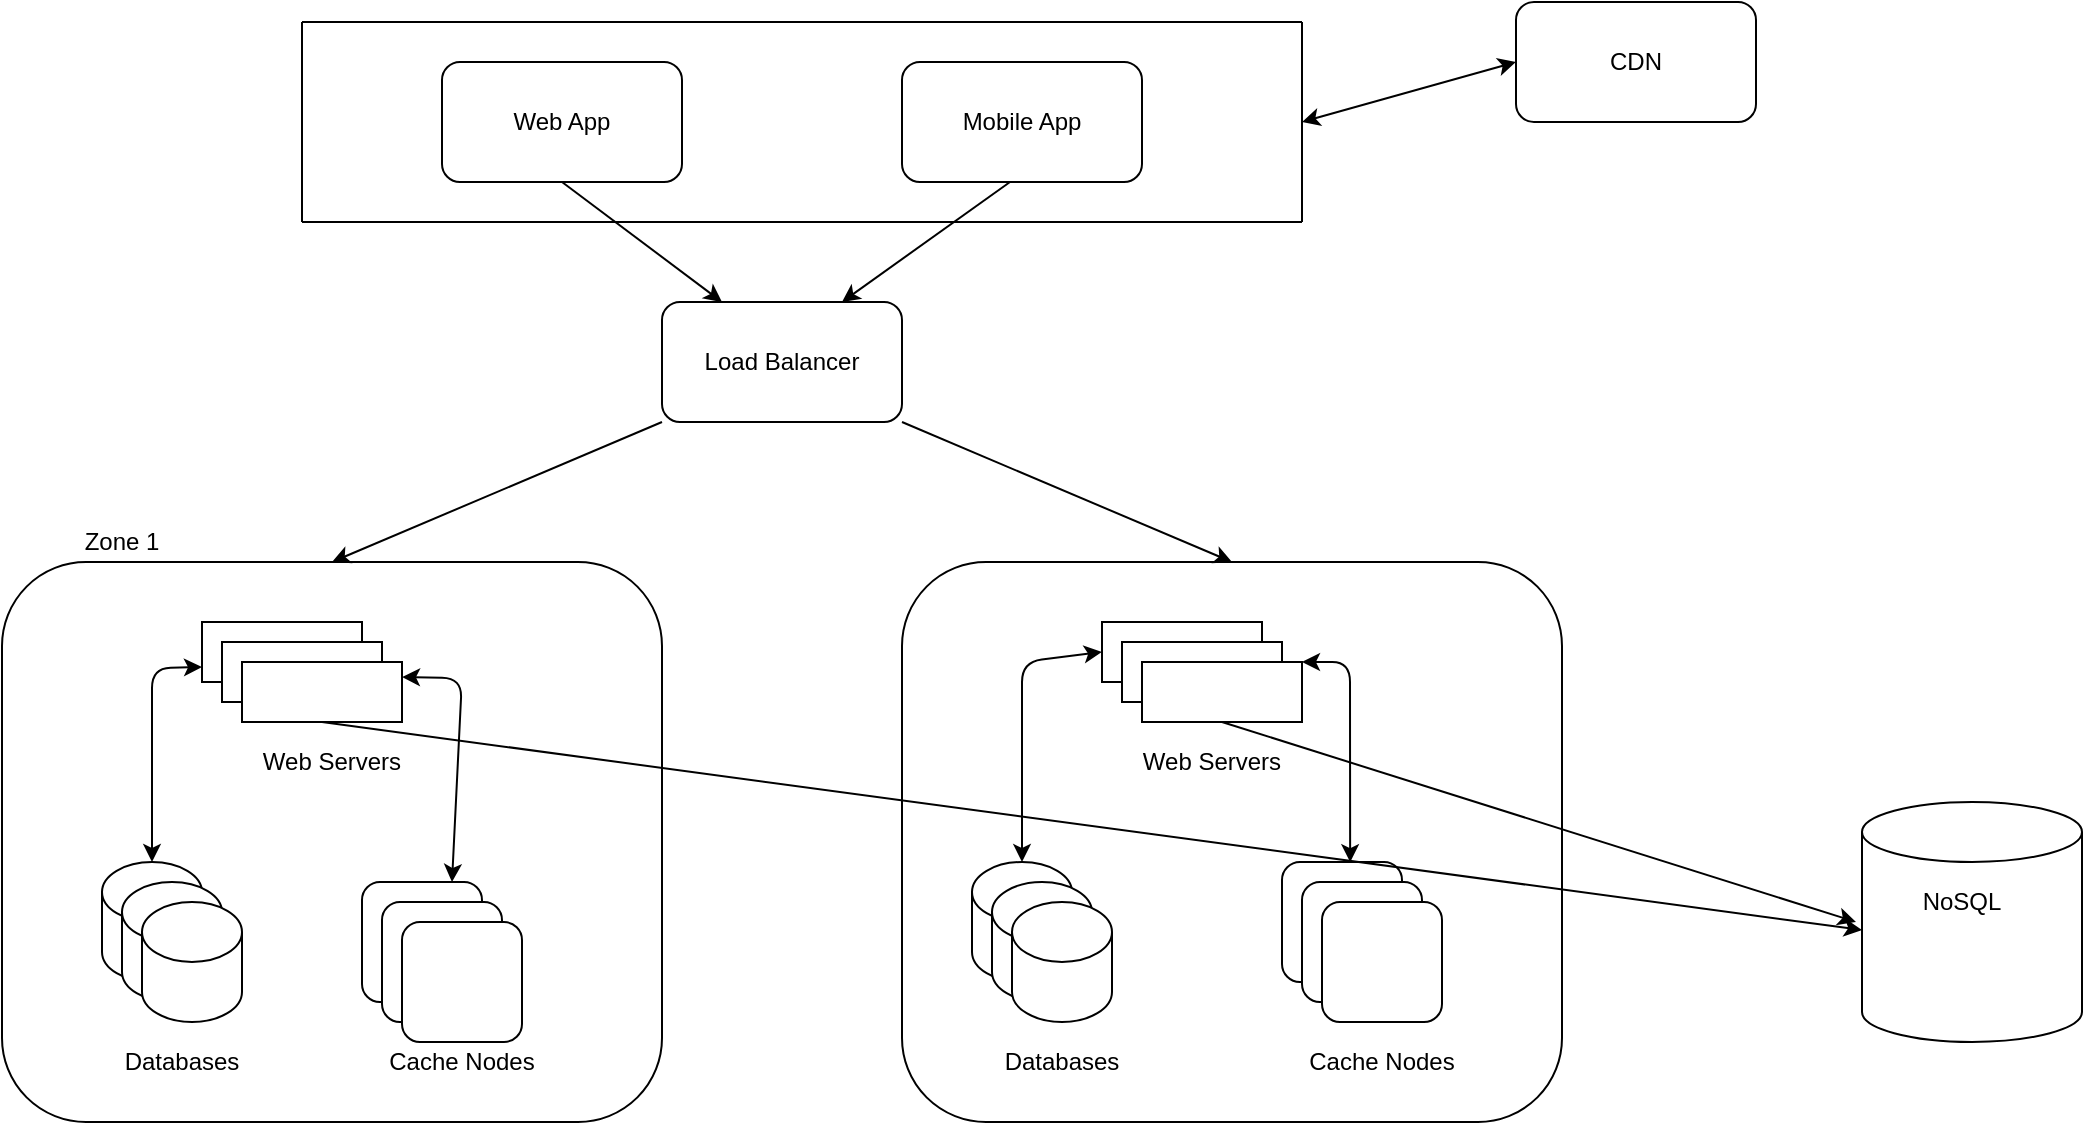 <mxfile version="14.4.4" type="github">
  <diagram id="C5RBs43oDa-KdzZeNtuy" name="Page-1">
    <mxGraphModel dx="1195" dy="3069" grid="1" gridSize="10" guides="1" tooltips="1" connect="1" arrows="1" fold="1" page="1" pageScale="1" pageWidth="1654" pageHeight="2336" math="0" shadow="0">
      <root>
        <mxCell id="WIyWlLk6GJQsqaUBKTNV-0" />
        <mxCell id="WIyWlLk6GJQsqaUBKTNV-1" parent="WIyWlLk6GJQsqaUBKTNV-0" />
        <mxCell id="M88sPrNqXyPa1sff3NL5-0" value="Mobile App" style="rounded=1;whiteSpace=wrap;html=1;" vertex="1" parent="WIyWlLk6GJQsqaUBKTNV-1">
          <mxGeometry x="460" y="20" width="120" height="60" as="geometry" />
        </mxCell>
        <mxCell id="M88sPrNqXyPa1sff3NL5-1" style="edgeStyle=orthogonalEdgeStyle;rounded=0;orthogonalLoop=1;jettySize=auto;html=1;exitX=0.5;exitY=1;exitDx=0;exitDy=0;" edge="1" parent="WIyWlLk6GJQsqaUBKTNV-1" source="M88sPrNqXyPa1sff3NL5-0" target="M88sPrNqXyPa1sff3NL5-0">
          <mxGeometry relative="1" as="geometry" />
        </mxCell>
        <mxCell id="M88sPrNqXyPa1sff3NL5-3" value="Web App" style="rounded=1;whiteSpace=wrap;html=1;" vertex="1" parent="WIyWlLk6GJQsqaUBKTNV-1">
          <mxGeometry x="230" y="20" width="120" height="60" as="geometry" />
        </mxCell>
        <mxCell id="M88sPrNqXyPa1sff3NL5-5" value="Load Balancer" style="rounded=1;whiteSpace=wrap;html=1;" vertex="1" parent="WIyWlLk6GJQsqaUBKTNV-1">
          <mxGeometry x="340" y="140" width="120" height="60" as="geometry" />
        </mxCell>
        <mxCell id="M88sPrNqXyPa1sff3NL5-6" value="" style="endArrow=classic;html=1;exitX=0.5;exitY=1;exitDx=0;exitDy=0;entryX=0.25;entryY=0;entryDx=0;entryDy=0;" edge="1" parent="WIyWlLk6GJQsqaUBKTNV-1" source="M88sPrNqXyPa1sff3NL5-3" target="M88sPrNqXyPa1sff3NL5-5">
          <mxGeometry width="50" height="50" relative="1" as="geometry">
            <mxPoint x="390" y="310" as="sourcePoint" />
            <mxPoint x="440" y="260" as="targetPoint" />
          </mxGeometry>
        </mxCell>
        <mxCell id="M88sPrNqXyPa1sff3NL5-7" value="" style="endArrow=classic;html=1;entryX=0.75;entryY=0;entryDx=0;entryDy=0;exitX=0.45;exitY=1;exitDx=0;exitDy=0;exitPerimeter=0;" edge="1" parent="WIyWlLk6GJQsqaUBKTNV-1" source="M88sPrNqXyPa1sff3NL5-0" target="M88sPrNqXyPa1sff3NL5-5">
          <mxGeometry width="50" height="50" relative="1" as="geometry">
            <mxPoint x="280" y="100" as="sourcePoint" />
            <mxPoint x="440" y="260" as="targetPoint" />
          </mxGeometry>
        </mxCell>
        <mxCell id="M88sPrNqXyPa1sff3NL5-8" value="" style="rounded=1;whiteSpace=wrap;html=1;" vertex="1" parent="WIyWlLk6GJQsqaUBKTNV-1">
          <mxGeometry x="10" y="270" width="330" height="280" as="geometry" />
        </mxCell>
        <mxCell id="M88sPrNqXyPa1sff3NL5-9" value="Zone 1" style="text;html=1;strokeColor=none;fillColor=none;align=center;verticalAlign=middle;whiteSpace=wrap;rounded=0;" vertex="1" parent="WIyWlLk6GJQsqaUBKTNV-1">
          <mxGeometry x="50" y="250" width="40" height="20" as="geometry" />
        </mxCell>
        <mxCell id="M88sPrNqXyPa1sff3NL5-10" value="" style="shape=cylinder3;whiteSpace=wrap;html=1;boundedLbl=1;backgroundOutline=1;size=15;" vertex="1" parent="WIyWlLk6GJQsqaUBKTNV-1">
          <mxGeometry x="60" y="420" width="50" height="60" as="geometry" />
        </mxCell>
        <mxCell id="M88sPrNqXyPa1sff3NL5-11" value="" style="shape=cylinder3;whiteSpace=wrap;html=1;boundedLbl=1;backgroundOutline=1;size=15;" vertex="1" parent="WIyWlLk6GJQsqaUBKTNV-1">
          <mxGeometry x="70" y="430" width="50" height="60" as="geometry" />
        </mxCell>
        <mxCell id="M88sPrNqXyPa1sff3NL5-12" value="" style="shape=cylinder3;whiteSpace=wrap;html=1;boundedLbl=1;backgroundOutline=1;size=15;" vertex="1" parent="WIyWlLk6GJQsqaUBKTNV-1">
          <mxGeometry x="80" y="440" width="50" height="60" as="geometry" />
        </mxCell>
        <mxCell id="M88sPrNqXyPa1sff3NL5-14" value="" style="rounded=0;whiteSpace=wrap;html=1;" vertex="1" parent="WIyWlLk6GJQsqaUBKTNV-1">
          <mxGeometry x="110" y="300" width="80" height="30" as="geometry" />
        </mxCell>
        <mxCell id="M88sPrNqXyPa1sff3NL5-17" value="Web Servers" style="text;html=1;strokeColor=none;fillColor=none;align=center;verticalAlign=middle;whiteSpace=wrap;rounded=0;" vertex="1" parent="WIyWlLk6GJQsqaUBKTNV-1">
          <mxGeometry x="130" y="360" width="90" height="20" as="geometry" />
        </mxCell>
        <mxCell id="M88sPrNqXyPa1sff3NL5-18" value="Databases" style="text;html=1;strokeColor=none;fillColor=none;align=center;verticalAlign=middle;whiteSpace=wrap;rounded=0;" vertex="1" parent="WIyWlLk6GJQsqaUBKTNV-1">
          <mxGeometry x="80" y="510" width="40" height="20" as="geometry" />
        </mxCell>
        <mxCell id="M88sPrNqXyPa1sff3NL5-19" value="" style="rounded=1;whiteSpace=wrap;html=1;" vertex="1" parent="WIyWlLk6GJQsqaUBKTNV-1">
          <mxGeometry x="190" y="430" width="60" height="60" as="geometry" />
        </mxCell>
        <mxCell id="M88sPrNqXyPa1sff3NL5-20" value="" style="rounded=1;whiteSpace=wrap;html=1;" vertex="1" parent="WIyWlLk6GJQsqaUBKTNV-1">
          <mxGeometry x="200" y="440" width="60" height="60" as="geometry" />
        </mxCell>
        <mxCell id="M88sPrNqXyPa1sff3NL5-21" value="" style="rounded=1;whiteSpace=wrap;html=1;" vertex="1" parent="WIyWlLk6GJQsqaUBKTNV-1">
          <mxGeometry x="210" y="450" width="60" height="60" as="geometry" />
        </mxCell>
        <mxCell id="M88sPrNqXyPa1sff3NL5-22" value="Cache Nodes" style="text;html=1;strokeColor=none;fillColor=none;align=center;verticalAlign=middle;whiteSpace=wrap;rounded=0;" vertex="1" parent="WIyWlLk6GJQsqaUBKTNV-1">
          <mxGeometry x="195" y="510" width="90" height="20" as="geometry" />
        </mxCell>
        <mxCell id="M88sPrNqXyPa1sff3NL5-23" value="" style="endArrow=classic;html=1;exitX=0;exitY=1;exitDx=0;exitDy=0;entryX=0.5;entryY=0;entryDx=0;entryDy=0;" edge="1" parent="WIyWlLk6GJQsqaUBKTNV-1" source="M88sPrNqXyPa1sff3NL5-5" target="M88sPrNqXyPa1sff3NL5-8">
          <mxGeometry width="50" height="50" relative="1" as="geometry">
            <mxPoint x="390" y="290" as="sourcePoint" />
            <mxPoint x="440" y="240" as="targetPoint" />
          </mxGeometry>
        </mxCell>
        <mxCell id="M88sPrNqXyPa1sff3NL5-24" value="" style="rounded=1;whiteSpace=wrap;html=1;" vertex="1" parent="WIyWlLk6GJQsqaUBKTNV-1">
          <mxGeometry x="460" y="270" width="330" height="280" as="geometry" />
        </mxCell>
        <mxCell id="M88sPrNqXyPa1sff3NL5-25" value="" style="rounded=0;whiteSpace=wrap;html=1;" vertex="1" parent="WIyWlLk6GJQsqaUBKTNV-1">
          <mxGeometry x="560" y="300" width="80" height="30" as="geometry" />
        </mxCell>
        <mxCell id="M88sPrNqXyPa1sff3NL5-26" value="" style="rounded=0;whiteSpace=wrap;html=1;" vertex="1" parent="WIyWlLk6GJQsqaUBKTNV-1">
          <mxGeometry x="570" y="310" width="80" height="30" as="geometry" />
        </mxCell>
        <mxCell id="M88sPrNqXyPa1sff3NL5-27" value="" style="rounded=0;whiteSpace=wrap;html=1;" vertex="1" parent="WIyWlLk6GJQsqaUBKTNV-1">
          <mxGeometry x="580" y="320" width="80" height="30" as="geometry" />
        </mxCell>
        <mxCell id="M88sPrNqXyPa1sff3NL5-28" value="" style="shape=cylinder3;whiteSpace=wrap;html=1;boundedLbl=1;backgroundOutline=1;size=15;" vertex="1" parent="WIyWlLk6GJQsqaUBKTNV-1">
          <mxGeometry x="495" y="420" width="50" height="60" as="geometry" />
        </mxCell>
        <mxCell id="M88sPrNqXyPa1sff3NL5-29" value="" style="shape=cylinder3;whiteSpace=wrap;html=1;boundedLbl=1;backgroundOutline=1;size=15;" vertex="1" parent="WIyWlLk6GJQsqaUBKTNV-1">
          <mxGeometry x="505" y="430" width="50" height="60" as="geometry" />
        </mxCell>
        <mxCell id="M88sPrNqXyPa1sff3NL5-30" value="" style="shape=cylinder3;whiteSpace=wrap;html=1;boundedLbl=1;backgroundOutline=1;size=15;" vertex="1" parent="WIyWlLk6GJQsqaUBKTNV-1">
          <mxGeometry x="515" y="440" width="50" height="60" as="geometry" />
        </mxCell>
        <mxCell id="M88sPrNqXyPa1sff3NL5-31" value="" style="rounded=1;whiteSpace=wrap;html=1;" vertex="1" parent="WIyWlLk6GJQsqaUBKTNV-1">
          <mxGeometry x="650" y="420" width="60" height="60" as="geometry" />
        </mxCell>
        <mxCell id="M88sPrNqXyPa1sff3NL5-34" value="" style="rounded=1;whiteSpace=wrap;html=1;" vertex="1" parent="WIyWlLk6GJQsqaUBKTNV-1">
          <mxGeometry x="660" y="430" width="60" height="60" as="geometry" />
        </mxCell>
        <mxCell id="M88sPrNqXyPa1sff3NL5-35" value="" style="rounded=1;whiteSpace=wrap;html=1;" vertex="1" parent="WIyWlLk6GJQsqaUBKTNV-1">
          <mxGeometry x="670" y="440" width="60" height="60" as="geometry" />
        </mxCell>
        <mxCell id="M88sPrNqXyPa1sff3NL5-36" value="Web Servers" style="text;html=1;strokeColor=none;fillColor=none;align=center;verticalAlign=middle;whiteSpace=wrap;rounded=0;" vertex="1" parent="WIyWlLk6GJQsqaUBKTNV-1">
          <mxGeometry x="570" y="360" width="90" height="20" as="geometry" />
        </mxCell>
        <mxCell id="M88sPrNqXyPa1sff3NL5-37" value="" style="rounded=0;whiteSpace=wrap;html=1;" vertex="1" parent="WIyWlLk6GJQsqaUBKTNV-1">
          <mxGeometry x="120" y="310" width="80" height="30" as="geometry" />
        </mxCell>
        <mxCell id="M88sPrNqXyPa1sff3NL5-38" value="" style="rounded=0;whiteSpace=wrap;html=1;" vertex="1" parent="WIyWlLk6GJQsqaUBKTNV-1">
          <mxGeometry x="130" y="320" width="80" height="30" as="geometry" />
        </mxCell>
        <mxCell id="M88sPrNqXyPa1sff3NL5-39" value="" style="endArrow=classic;html=1;exitX=1;exitY=1;exitDx=0;exitDy=0;entryX=0.5;entryY=0;entryDx=0;entryDy=0;" edge="1" parent="WIyWlLk6GJQsqaUBKTNV-1" source="M88sPrNqXyPa1sff3NL5-5" target="M88sPrNqXyPa1sff3NL5-24">
          <mxGeometry width="50" height="50" relative="1" as="geometry">
            <mxPoint x="390" y="300" as="sourcePoint" />
            <mxPoint x="620" y="260" as="targetPoint" />
          </mxGeometry>
        </mxCell>
        <mxCell id="M88sPrNqXyPa1sff3NL5-41" value="Databases" style="text;html=1;strokeColor=none;fillColor=none;align=center;verticalAlign=middle;whiteSpace=wrap;rounded=0;" vertex="1" parent="WIyWlLk6GJQsqaUBKTNV-1">
          <mxGeometry x="520" y="510" width="40" height="20" as="geometry" />
        </mxCell>
        <mxCell id="M88sPrNqXyPa1sff3NL5-42" value="Cache Nodes" style="text;html=1;strokeColor=none;fillColor=none;align=center;verticalAlign=middle;whiteSpace=wrap;rounded=0;" vertex="1" parent="WIyWlLk6GJQsqaUBKTNV-1">
          <mxGeometry x="655" y="510" width="90" height="20" as="geometry" />
        </mxCell>
        <mxCell id="M88sPrNqXyPa1sff3NL5-44" value="" style="endArrow=classic;startArrow=classic;html=1;exitX=0.5;exitY=0;exitDx=0;exitDy=0;exitPerimeter=0;entryX=0;entryY=0.75;entryDx=0;entryDy=0;" edge="1" parent="WIyWlLk6GJQsqaUBKTNV-1" source="M88sPrNqXyPa1sff3NL5-10" target="M88sPrNqXyPa1sff3NL5-14">
          <mxGeometry width="50" height="50" relative="1" as="geometry">
            <mxPoint x="390" y="300" as="sourcePoint" />
            <mxPoint x="440" y="250" as="targetPoint" />
            <Array as="points">
              <mxPoint x="85" y="323" />
            </Array>
          </mxGeometry>
        </mxCell>
        <mxCell id="M88sPrNqXyPa1sff3NL5-45" value="" style="endArrow=classic;startArrow=classic;html=1;exitX=0.75;exitY=0;exitDx=0;exitDy=0;entryX=1;entryY=0.25;entryDx=0;entryDy=0;" edge="1" parent="WIyWlLk6GJQsqaUBKTNV-1" source="M88sPrNqXyPa1sff3NL5-19" target="M88sPrNqXyPa1sff3NL5-38">
          <mxGeometry width="50" height="50" relative="1" as="geometry">
            <mxPoint x="95" y="430" as="sourcePoint" />
            <mxPoint x="120" y="332.5" as="targetPoint" />
            <Array as="points">
              <mxPoint x="240" y="328" />
            </Array>
          </mxGeometry>
        </mxCell>
        <mxCell id="M88sPrNqXyPa1sff3NL5-46" value="" style="endArrow=classic;startArrow=classic;html=1;entryX=0;entryY=0.5;entryDx=0;entryDy=0;exitX=0.5;exitY=0;exitDx=0;exitDy=0;exitPerimeter=0;" edge="1" parent="WIyWlLk6GJQsqaUBKTNV-1" source="M88sPrNqXyPa1sff3NL5-28" target="M88sPrNqXyPa1sff3NL5-25">
          <mxGeometry width="50" height="50" relative="1" as="geometry">
            <mxPoint x="515" y="410" as="sourcePoint" />
            <mxPoint x="540" y="332.5" as="targetPoint" />
            <Array as="points">
              <mxPoint x="520" y="320" />
            </Array>
          </mxGeometry>
        </mxCell>
        <mxCell id="M88sPrNqXyPa1sff3NL5-47" value="" style="endArrow=classic;startArrow=classic;html=1;entryX=1;entryY=0;entryDx=0;entryDy=0;exitX=0.679;exitY=0.536;exitDx=0;exitDy=0;exitPerimeter=0;" edge="1" parent="WIyWlLk6GJQsqaUBKTNV-1" source="M88sPrNqXyPa1sff3NL5-24" target="M88sPrNqXyPa1sff3NL5-27">
          <mxGeometry width="50" height="50" relative="1" as="geometry">
            <mxPoint x="684" y="400" as="sourcePoint" />
            <mxPoint x="724" y="325" as="targetPoint" />
            <Array as="points">
              <mxPoint x="684" y="320" />
            </Array>
          </mxGeometry>
        </mxCell>
        <mxCell id="M88sPrNqXyPa1sff3NL5-49" value="CDN" style="rounded=1;whiteSpace=wrap;html=1;" vertex="1" parent="WIyWlLk6GJQsqaUBKTNV-1">
          <mxGeometry x="767" y="-10" width="120" height="60" as="geometry" />
        </mxCell>
        <mxCell id="M88sPrNqXyPa1sff3NL5-50" value="" style="endArrow=none;html=1;" edge="1" parent="WIyWlLk6GJQsqaUBKTNV-1">
          <mxGeometry width="50" height="50" relative="1" as="geometry">
            <mxPoint x="160" y="100" as="sourcePoint" />
            <mxPoint x="660" y="100" as="targetPoint" />
          </mxGeometry>
        </mxCell>
        <mxCell id="M88sPrNqXyPa1sff3NL5-51" value="" style="endArrow=none;html=1;" edge="1" parent="WIyWlLk6GJQsqaUBKTNV-1">
          <mxGeometry width="50" height="50" relative="1" as="geometry">
            <mxPoint x="660" y="100" as="sourcePoint" />
            <mxPoint x="660" as="targetPoint" />
          </mxGeometry>
        </mxCell>
        <mxCell id="M88sPrNqXyPa1sff3NL5-52" value="" style="endArrow=none;html=1;" edge="1" parent="WIyWlLk6GJQsqaUBKTNV-1">
          <mxGeometry width="50" height="50" relative="1" as="geometry">
            <mxPoint x="160" as="sourcePoint" />
            <mxPoint x="660" as="targetPoint" />
          </mxGeometry>
        </mxCell>
        <mxCell id="M88sPrNqXyPa1sff3NL5-53" value="" style="endArrow=none;html=1;" edge="1" parent="WIyWlLk6GJQsqaUBKTNV-1">
          <mxGeometry width="50" height="50" relative="1" as="geometry">
            <mxPoint x="160" y="100" as="sourcePoint" />
            <mxPoint x="160" as="targetPoint" />
          </mxGeometry>
        </mxCell>
        <mxCell id="M88sPrNqXyPa1sff3NL5-54" value="" style="endArrow=classic;startArrow=classic;html=1;entryX=0;entryY=0.5;entryDx=0;entryDy=0;" edge="1" parent="WIyWlLk6GJQsqaUBKTNV-1" target="M88sPrNqXyPa1sff3NL5-49">
          <mxGeometry width="50" height="50" relative="1" as="geometry">
            <mxPoint x="660" y="50" as="sourcePoint" />
            <mxPoint x="630" y="110" as="targetPoint" />
          </mxGeometry>
        </mxCell>
        <mxCell id="M88sPrNqXyPa1sff3NL5-55" value="" style="shape=cylinder3;whiteSpace=wrap;html=1;boundedLbl=1;backgroundOutline=1;size=15;" vertex="1" parent="WIyWlLk6GJQsqaUBKTNV-1">
          <mxGeometry x="940" y="390" width="110" height="120" as="geometry" />
        </mxCell>
        <mxCell id="M88sPrNqXyPa1sff3NL5-56" value="NoSQL" style="text;html=1;strokeColor=none;fillColor=none;align=center;verticalAlign=middle;whiteSpace=wrap;rounded=0;" vertex="1" parent="WIyWlLk6GJQsqaUBKTNV-1">
          <mxGeometry x="970" y="430" width="40" height="20" as="geometry" />
        </mxCell>
        <mxCell id="M88sPrNqXyPa1sff3NL5-57" value="" style="endArrow=classic;html=1;exitX=0.5;exitY=1;exitDx=0;exitDy=0;" edge="1" parent="WIyWlLk6GJQsqaUBKTNV-1" source="M88sPrNqXyPa1sff3NL5-27">
          <mxGeometry width="50" height="50" relative="1" as="geometry">
            <mxPoint x="520" y="390" as="sourcePoint" />
            <mxPoint x="937" y="450" as="targetPoint" />
          </mxGeometry>
        </mxCell>
        <mxCell id="M88sPrNqXyPa1sff3NL5-58" value="" style="endArrow=classic;html=1;exitX=0.5;exitY=1;exitDx=0;exitDy=0;" edge="1" parent="WIyWlLk6GJQsqaUBKTNV-1" source="M88sPrNqXyPa1sff3NL5-38">
          <mxGeometry width="50" height="50" relative="1" as="geometry">
            <mxPoint x="630" y="360" as="sourcePoint" />
            <mxPoint x="940" y="454" as="targetPoint" />
          </mxGeometry>
        </mxCell>
      </root>
    </mxGraphModel>
  </diagram>
</mxfile>
